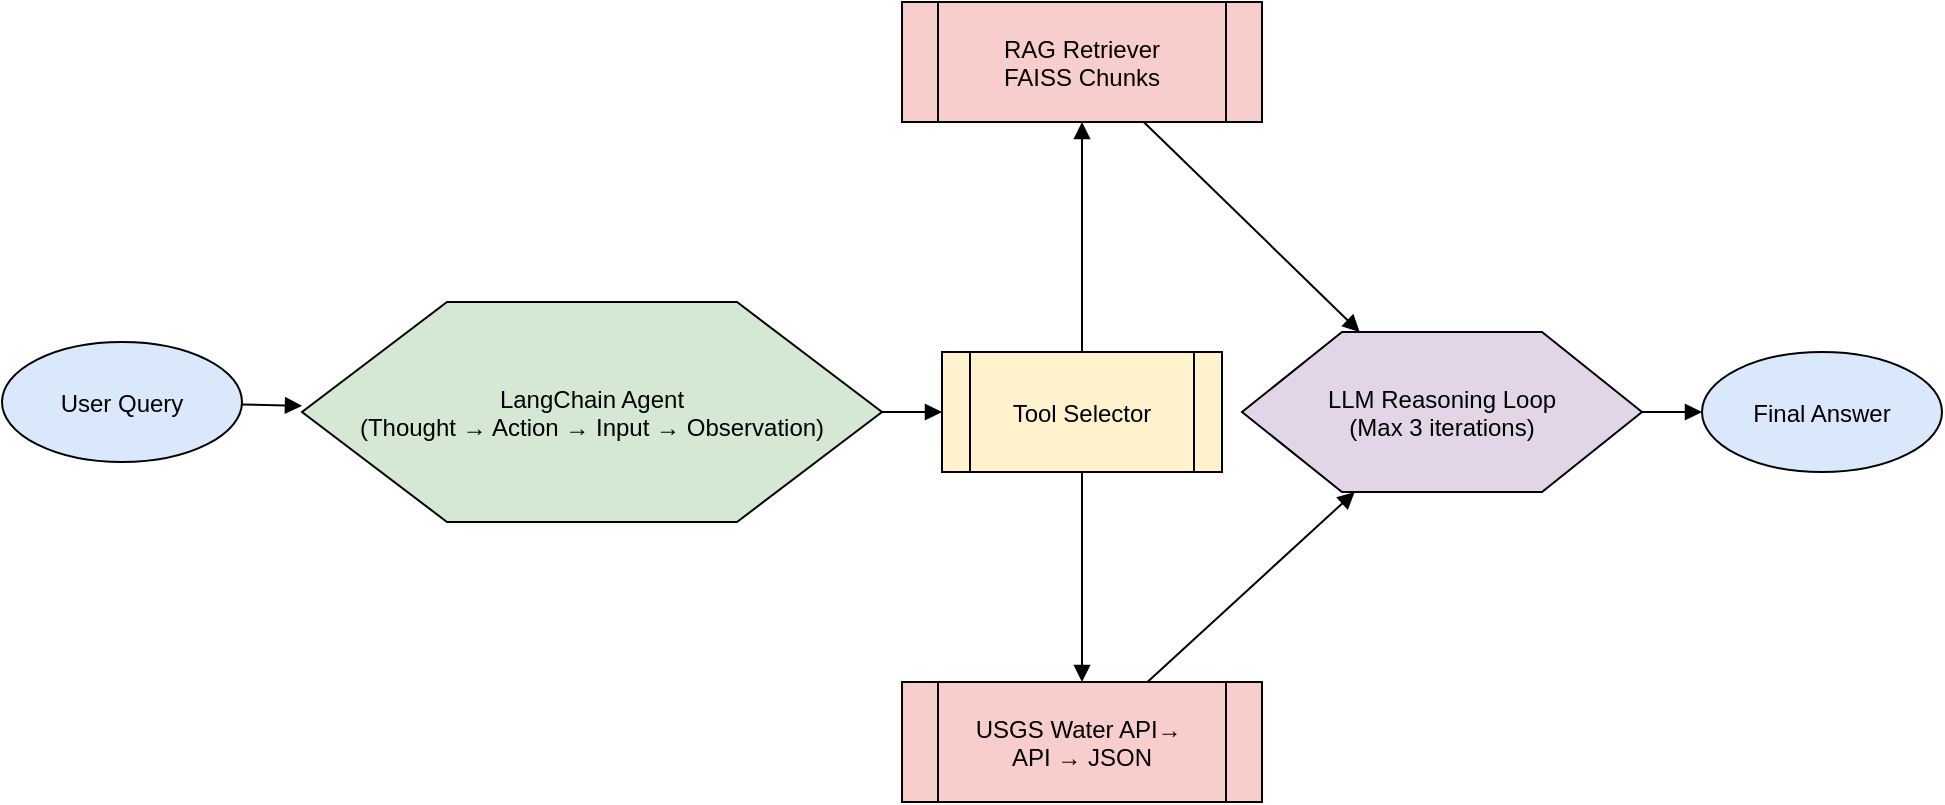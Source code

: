 <mxfile version="28.2.5">
  <diagram name="Agentic Project Intelligence Flow" id="agentic-flow">
    <mxGraphModel dx="868" dy="468" grid="1" gridSize="10" guides="1" tooltips="1" connect="1" arrows="1" fold="1" page="1" pageScale="1" pageWidth="850" pageHeight="1100" math="0" shadow="0">
      <root>
        <mxCell id="0" />
        <mxCell id="1" parent="0" />
        <mxCell id="2" value="User Query" style="shape=ellipse;fillColor=#dae8fc;" parent="1" vertex="1">
          <mxGeometry x="10" y="230" width="120" height="60" as="geometry" />
        </mxCell>
        <mxCell id="3" value="LangChain Agent&#xa;(Thought → Action → Input → Observation)" style="shape=hexagon;fillColor=#d5e8d4;" parent="1" vertex="1">
          <mxGeometry x="160" y="210" width="290" height="110" as="geometry" />
        </mxCell>
        <mxCell id="4" value="Tool Selector" style="shape=process;fillColor=#fff2cc;" parent="1" vertex="1">
          <mxGeometry x="480" y="235" width="140" height="60" as="geometry" />
        </mxCell>
        <mxCell id="5" value="RAG Retriever&#xa;FAISS Chunks" style="shape=process;fillColor=#f8cecc;" parent="1" vertex="1">
          <mxGeometry x="460" y="60" width="180" height="60" as="geometry" />
        </mxCell>
        <mxCell id="6" value="USGS Water API→ &#xa;API → JSON" style="shape=process;fillColor=#f8cecc;" parent="1" vertex="1">
          <mxGeometry x="460" y="400" width="180" height="60" as="geometry" />
        </mxCell>
        <mxCell id="7" value="LLM Reasoning Loop&#xa;(Max 3 iterations)" style="shape=hexagon;fillColor=#e1d5e7;" parent="1" vertex="1">
          <mxGeometry x="630" y="225" width="200" height="80" as="geometry" />
        </mxCell>
        <mxCell id="8" value="Final Answer" style="shape=ellipse;fillColor=#dae8fc;" parent="1" vertex="1">
          <mxGeometry x="860" y="235" width="120" height="60" as="geometry" />
        </mxCell>
        <mxCell id="e1" style="endArrow=block;" parent="1" source="2" target="3" edge="1">
          <mxGeometry relative="1" as="geometry" />
        </mxCell>
        <mxCell id="e2" style="endArrow=block;" parent="1" source="3" target="4" edge="1">
          <mxGeometry relative="1" as="geometry" />
        </mxCell>
        <mxCell id="e3" style="endArrow=block;" parent="1" source="4" target="5" edge="1">
          <mxGeometry relative="1" as="geometry" />
        </mxCell>
        <mxCell id="e4" style="endArrow=block;" parent="1" source="4" target="6" edge="1">
          <mxGeometry relative="1" as="geometry" />
        </mxCell>
        <mxCell id="e5" style="endArrow=block;" parent="1" source="5" target="7" edge="1">
          <mxGeometry relative="1" as="geometry" />
        </mxCell>
        <mxCell id="e6" style="endArrow=block;" parent="1" source="6" target="7" edge="1">
          <mxGeometry relative="1" as="geometry" />
        </mxCell>
        <mxCell id="e7" style="endArrow=block;" parent="1" source="7" target="8" edge="1">
          <mxGeometry relative="1" as="geometry" />
        </mxCell>
      </root>
    </mxGraphModel>
  </diagram>
</mxfile>

